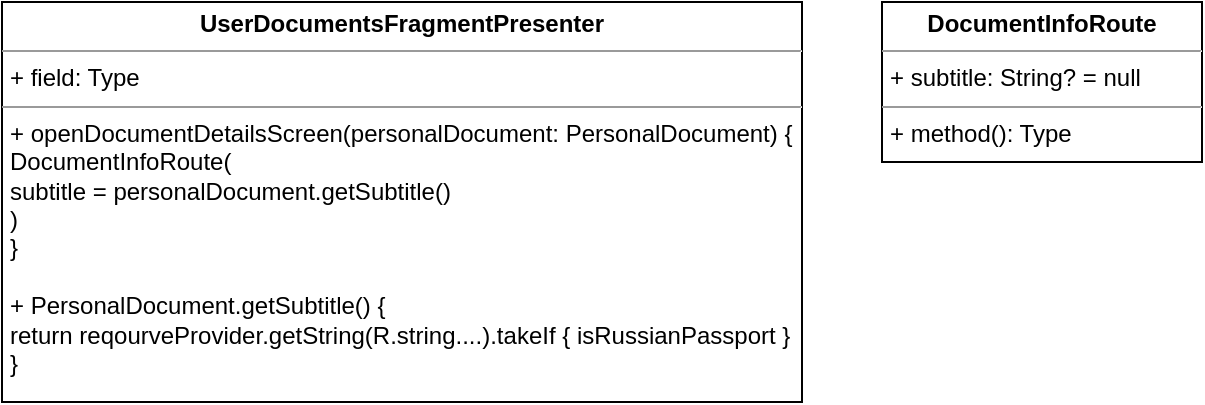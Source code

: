 <mxfile version="20.1.1" type="github">
  <diagram id="gWVzGPQjn2zDsp72pqYC" name="Page-1">
    <mxGraphModel dx="757" dy="480" grid="1" gridSize="10" guides="1" tooltips="1" connect="1" arrows="1" fold="1" page="1" pageScale="1" pageWidth="827" pageHeight="1169" math="0" shadow="0">
      <root>
        <mxCell id="0" />
        <mxCell id="1" parent="0" />
        <mxCell id="rqU30VaZS2W21N0QK3EW-1" value="&lt;p style=&quot;margin:0px;margin-top:4px;text-align:center;&quot;&gt;&lt;b&gt;DocumentInfoRoute&lt;/b&gt;&lt;/p&gt;&lt;hr size=&quot;1&quot;&gt;&lt;p style=&quot;margin:0px;margin-left:4px;&quot;&gt;+ subtitle: String? = null&lt;br&gt;&lt;/p&gt;&lt;hr size=&quot;1&quot;&gt;&lt;p style=&quot;margin:0px;margin-left:4px;&quot;&gt;+ method(): Type&lt;/p&gt;" style="verticalAlign=top;align=left;overflow=fill;fontSize=12;fontFamily=Helvetica;html=1;" vertex="1" parent="1">
          <mxGeometry x="560" y="120" width="160" height="80" as="geometry" />
        </mxCell>
        <mxCell id="rqU30VaZS2W21N0QK3EW-2" value="&lt;p style=&quot;margin:0px;margin-top:4px;text-align:center;&quot;&gt;&lt;b&gt;UserDocumentsFragmentPresenter&lt;/b&gt;&lt;/p&gt;&lt;hr size=&quot;1&quot;&gt;&lt;p style=&quot;margin:0px;margin-left:4px;&quot;&gt;+ field: Type&lt;/p&gt;&lt;hr size=&quot;1&quot;&gt;&lt;p style=&quot;margin:0px;margin-left:4px;&quot;&gt;+ openDocumentDetailsScreen(personalDocument: PersonalDocument) {&lt;/p&gt;&lt;p style=&quot;margin:0px;margin-left:4px;&quot;&gt;DocumentInfoRoute(&lt;/p&gt;&lt;p style=&quot;margin:0px;margin-left:4px;&quot;&gt;subtitle = personalDocument.getSubtitle()&lt;/p&gt;&lt;p style=&quot;margin:0px;margin-left:4px;&quot;&gt;)&lt;br&gt;&lt;/p&gt;&lt;p style=&quot;margin:0px;margin-left:4px;&quot;&gt;}&lt;/p&gt;&lt;p style=&quot;margin:0px;margin-left:4px;&quot;&gt;&lt;br&gt;&lt;/p&gt;&lt;p style=&quot;margin:0px;margin-left:4px;&quot;&gt;+ PersonalDocument.getSubtitle() {&lt;/p&gt;&lt;p style=&quot;margin:0px;margin-left:4px;&quot;&gt;return reqourveProvider.getString(R.string....).takeIf { isRussianPassport }&lt;br&gt;&lt;/p&gt;&lt;p style=&quot;margin:0px;margin-left:4px;&quot;&gt;}&lt;br&gt;&lt;/p&gt;" style="verticalAlign=top;align=left;overflow=fill;fontSize=12;fontFamily=Helvetica;html=1;" vertex="1" parent="1">
          <mxGeometry x="120" y="120" width="400" height="200" as="geometry" />
        </mxCell>
      </root>
    </mxGraphModel>
  </diagram>
</mxfile>
